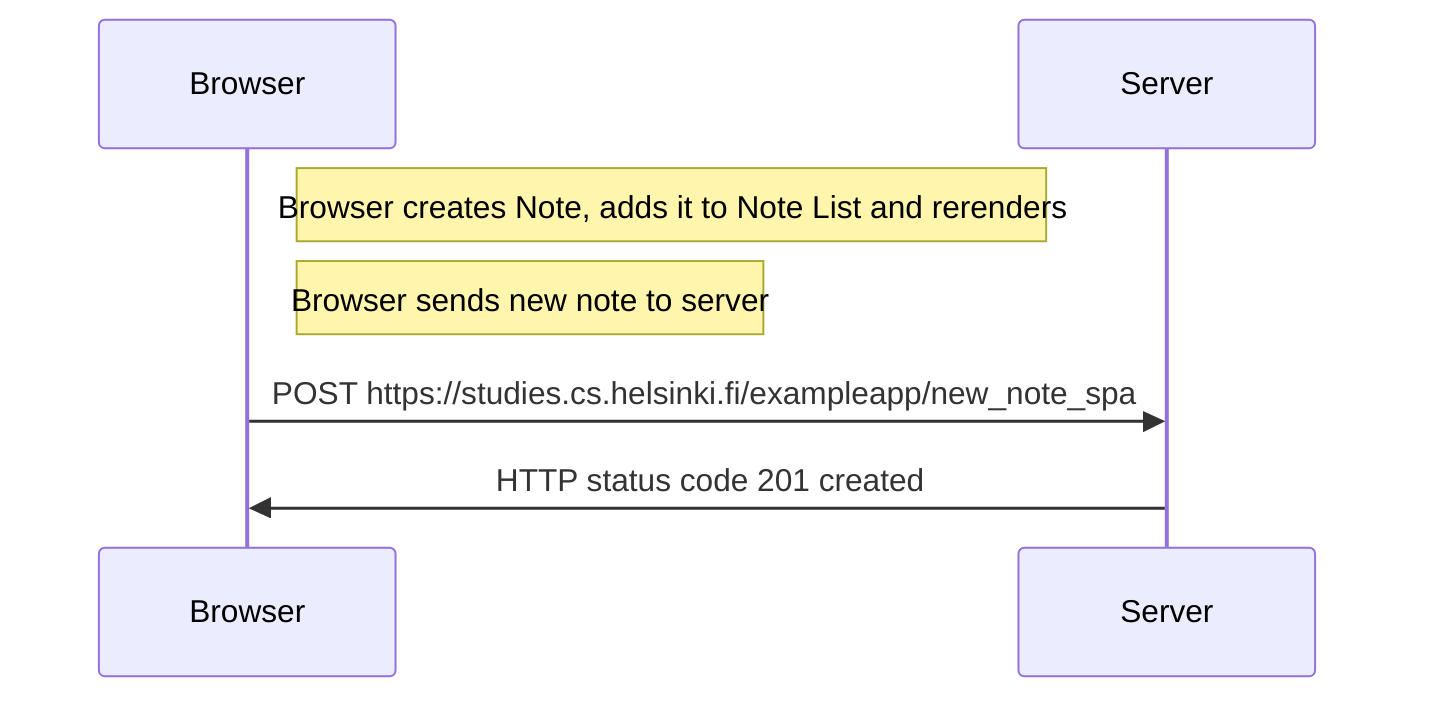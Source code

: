 sequenceDiagram
  participant Browser as Browser
  participant Server as Server
  Note right of Browser: Browser creates Note, adds it to Note List and rerenders
  Note right of Browser: Browser sends new note to server
  Browser ->> Server: POST https://studies.cs.helsinki.fi/exampleapp/new_note_spa
  Server ->> Browser: HTTP status code 201 created